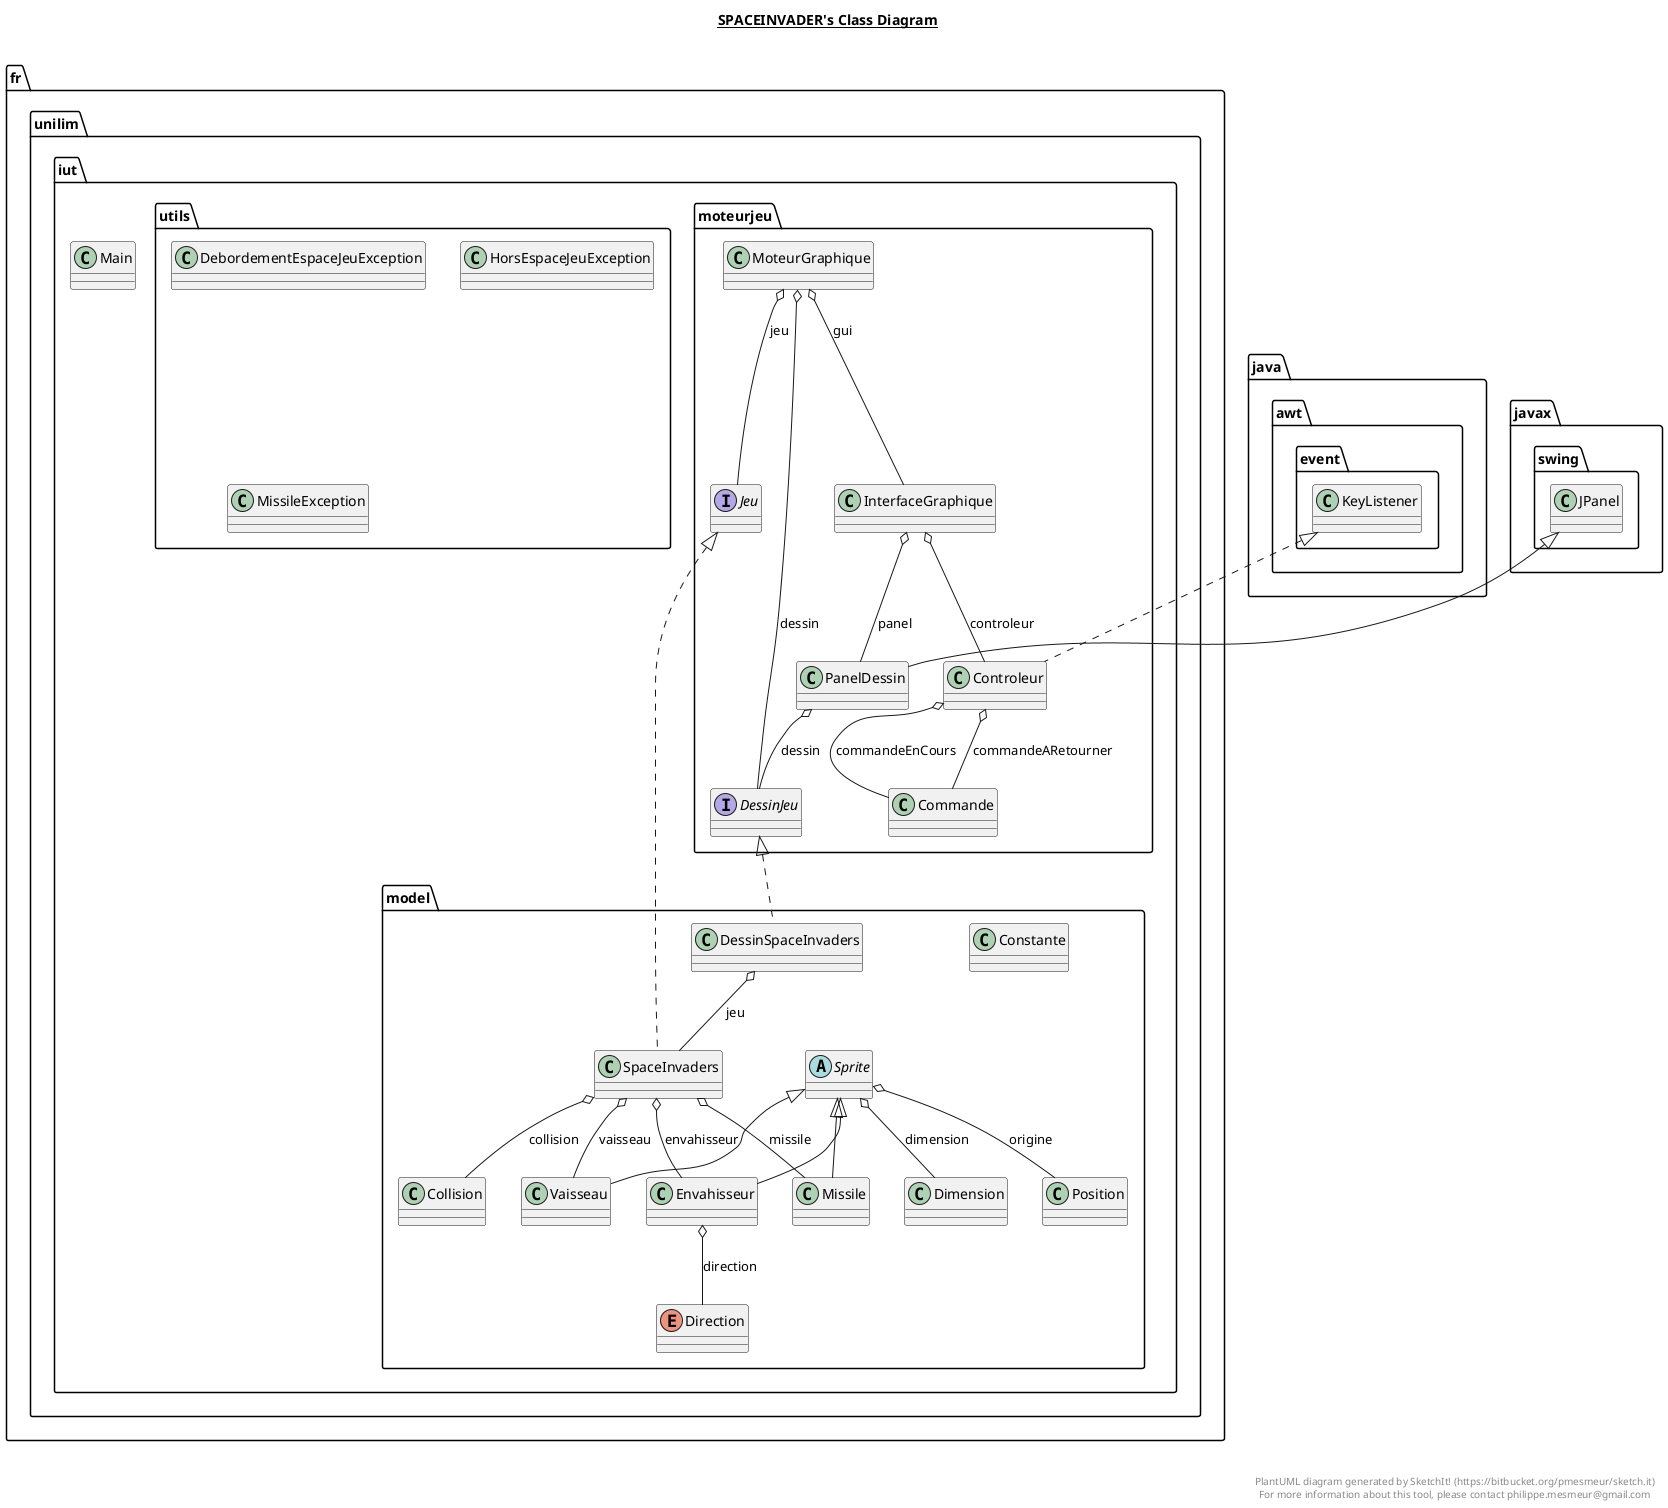 @startuml

title __SPACEINVADER's Class Diagram__\n

  namespace fr.unilim.iut {
    class fr.unilim.iut.Main {
    }
  }
  

  namespace fr.unilim.iut {
    namespace model {
      class fr.unilim.iut.model.Collision {
      }
    }
  }
  

  namespace fr.unilim.iut {
    namespace model {
      class fr.unilim.iut.model.Constante {
      }
    }
  }
  

  namespace fr.unilim.iut {
    namespace model {
      class fr.unilim.iut.model.DessinSpaceInvaders {
      }
    }
  }
  

  namespace fr.unilim.iut {
    namespace model {
      class fr.unilim.iut.model.Dimension {
      }
    }
  }
  

  namespace fr.unilim.iut {
    namespace model {
      enum Direction {
      }
    }
  }
  

  namespace fr.unilim.iut {
    namespace model {
      class fr.unilim.iut.model.Envahisseur {
      }
    }
  }
  

  namespace fr.unilim.iut {
    namespace model {
      class fr.unilim.iut.model.Missile {
      }
    }
  }
  

  namespace fr.unilim.iut {
    namespace model {
      class fr.unilim.iut.model.Position {
      }
    }
  }
  

  namespace fr.unilim.iut {
    namespace model {
      class fr.unilim.iut.model.SpaceInvaders {
      }
    }
  }
  

  namespace fr.unilim.iut {
    namespace model {
      abstract class fr.unilim.iut.model.Sprite {
      }
    }
  }
  

  namespace fr.unilim.iut {
    namespace model {
      class fr.unilim.iut.model.Vaisseau {
      }
    }
  }
  

  namespace fr.unilim.iut {
    namespace moteurjeu {
      class fr.unilim.iut.moteurjeu.Commande {
      }
    }
  }
  

  namespace fr.unilim.iut {
    namespace moteurjeu {
      class fr.unilim.iut.moteurjeu.Controleur {
      }
    }
  }
  

  namespace fr.unilim.iut {
    namespace moteurjeu {
      interface fr.unilim.iut.moteurjeu.DessinJeu {
      }
    }
  }
  

  namespace fr.unilim.iut {
    namespace moteurjeu {
      class fr.unilim.iut.moteurjeu.InterfaceGraphique {
      }
    }
  }
  

  namespace fr.unilim.iut {
    namespace moteurjeu {
      interface fr.unilim.iut.moteurjeu.Jeu {
      }
    }
  }
  

  namespace fr.unilim.iut {
    namespace moteurjeu {
      class fr.unilim.iut.moteurjeu.MoteurGraphique {
      }
    }
  }
  

  namespace fr.unilim.iut {
    namespace moteurjeu {
      class fr.unilim.iut.moteurjeu.PanelDessin {
      }
    }
  }
  

  namespace fr.unilim.iut {
    namespace utils {
      class fr.unilim.iut.utils.DebordementEspaceJeuException {
      }
    }
  }
  

  namespace fr.unilim.iut {
    namespace utils {
      class fr.unilim.iut.utils.HorsEspaceJeuException {
      }
    }
  }
  

  namespace fr.unilim.iut {
    namespace utils {
      class fr.unilim.iut.utils.MissileException {
      }
    }
  }
  

  fr.unilim.iut.model.DessinSpaceInvaders .up.|> fr.unilim.iut.moteurjeu.DessinJeu
  fr.unilim.iut.model.DessinSpaceInvaders o-- fr.unilim.iut.model.SpaceInvaders : jeu
  fr.unilim.iut.model.Envahisseur -up-|> fr.unilim.iut.model.Sprite
  fr.unilim.iut.model.Envahisseur o-- fr.unilim.iut.model.Direction : direction
  fr.unilim.iut.model.Missile -up-|> fr.unilim.iut.model.Sprite
  fr.unilim.iut.model.SpaceInvaders .up.|> fr.unilim.iut.moteurjeu.Jeu
  fr.unilim.iut.model.SpaceInvaders o-- fr.unilim.iut.model.Collision : collision
  fr.unilim.iut.model.SpaceInvaders o-- fr.unilim.iut.model.Envahisseur : envahisseur
  fr.unilim.iut.model.SpaceInvaders o-- fr.unilim.iut.model.Missile : missile
  fr.unilim.iut.model.SpaceInvaders o-- fr.unilim.iut.model.Vaisseau : vaisseau
  fr.unilim.iut.model.Sprite o-- fr.unilim.iut.model.Dimension : dimension
  fr.unilim.iut.model.Sprite o-- fr.unilim.iut.model.Position : origine
  fr.unilim.iut.model.Vaisseau -up-|> fr.unilim.iut.model.Sprite
  fr.unilim.iut.moteurjeu.Controleur .up.|> java.awt.event.KeyListener
  fr.unilim.iut.moteurjeu.Controleur o-- fr.unilim.iut.moteurjeu.Commande : commandeARetourner
  fr.unilim.iut.moteurjeu.Controleur o-- fr.unilim.iut.moteurjeu.Commande : commandeEnCours
  fr.unilim.iut.moteurjeu.InterfaceGraphique o-- fr.unilim.iut.moteurjeu.Controleur : controleur
  fr.unilim.iut.moteurjeu.InterfaceGraphique o-- fr.unilim.iut.moteurjeu.PanelDessin : panel
  fr.unilim.iut.moteurjeu.MoteurGraphique o-- fr.unilim.iut.moteurjeu.DessinJeu : dessin
  fr.unilim.iut.moteurjeu.MoteurGraphique o-- fr.unilim.iut.moteurjeu.InterfaceGraphique : gui
  fr.unilim.iut.moteurjeu.MoteurGraphique o-- fr.unilim.iut.moteurjeu.Jeu : jeu
  fr.unilim.iut.moteurjeu.PanelDessin -up-|> javax.swing.JPanel
  fr.unilim.iut.moteurjeu.PanelDessin o-- fr.unilim.iut.moteurjeu.DessinJeu : dessin


right footer


PlantUML diagram generated by SketchIt! (https://bitbucket.org/pmesmeur/sketch.it)
For more information about this tool, please contact philippe.mesmeur@gmail.com
endfooter

@enduml
